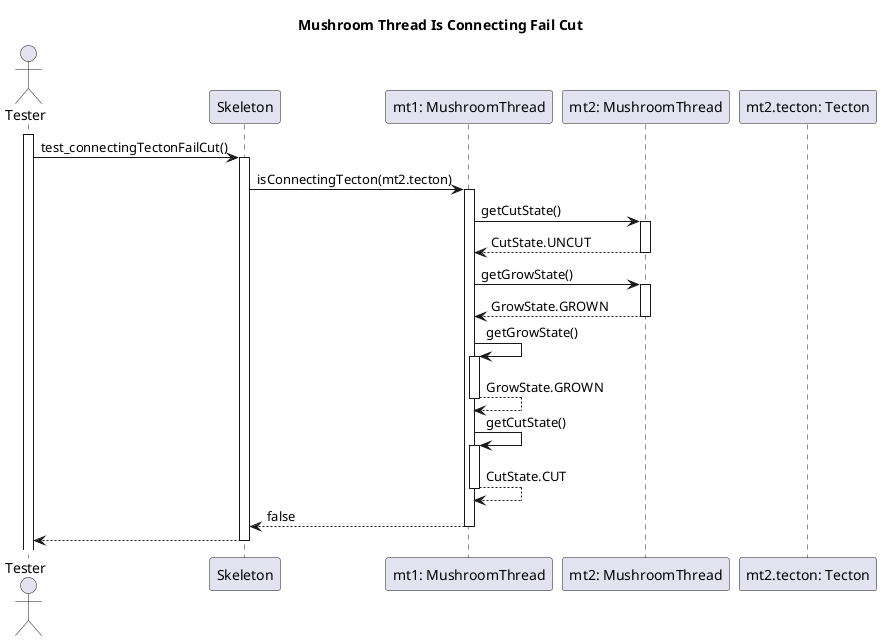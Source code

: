 @startuml Mushroom Thread Is Traversible Fail Cut

title Mushroom Thread Is Connecting Fail Cut

actor "Tester" as tester
participant "Skeleton" as skeleton

participant "mt1: MushroomThread" as mt1
participant "mt2: MushroomThread" as mt2

participant "mt2.tecton: Tecton" as t2

activate tester

tester -> skeleton: test_connectingTectonFailCut()
activate skeleton

skeleton -> mt1: isConnectingTecton(mt2.tecton)
activate mt1

mt1 -> mt2: getCutState()
activate mt2
mt2 --> mt1: CutState.UNCUT
deactivate mt2

mt1 -> mt2: getGrowState()
activate mt2
mt2 --> mt1: GrowState.GROWN
deactivate mt2

mt1 -> mt1: getGrowState()
activate mt1
mt1 --> mt1: GrowState.GROWN
deactivate mt1


mt1 -> mt1: getCutState()
activate mt1
mt1 --> mt1: CutState.CUT
deactivate mt1

mt1 --> skeleton: false
deactivate mt1

skeleton --> tester
deactivate skeleton

@enduml